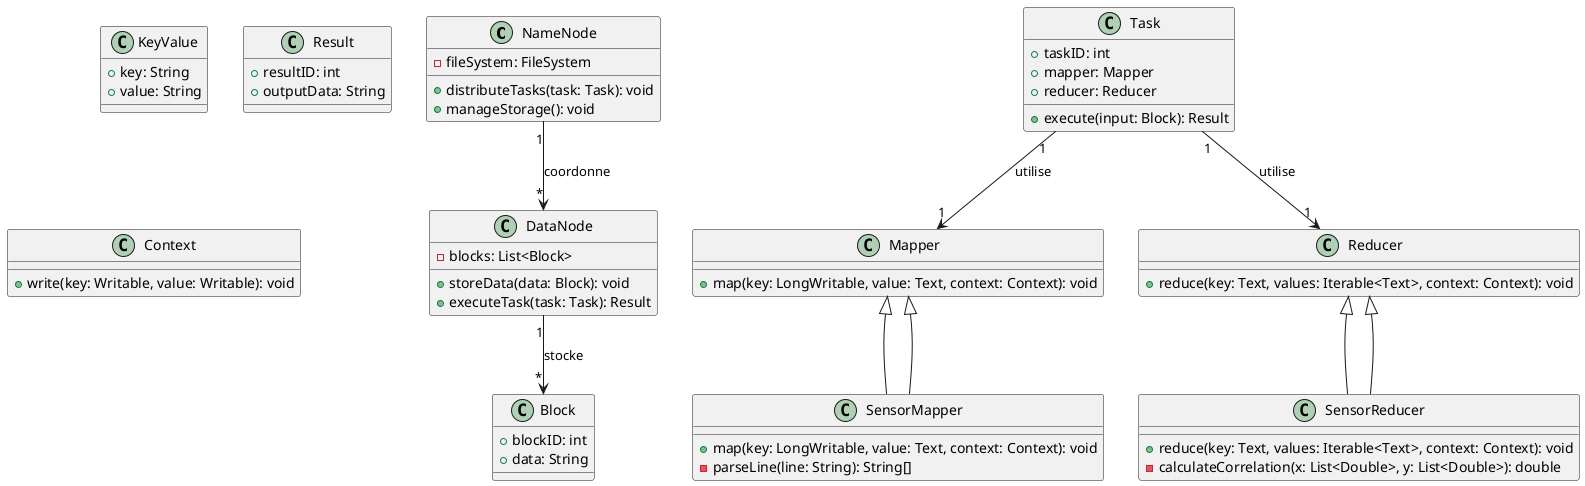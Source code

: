 @startuml class
class NameNode {
    +distributeTasks(task: Task): void
    +manageStorage(): void
    -fileSystem: FileSystem
}

class DataNode {
    +storeData(data: Block): void
    +executeTask(task: Task): Result
    -blocks: List<Block>
}

class Task {
    +taskID: int
    +mapper: Mapper
    +reducer: Reducer
    +execute(input: Block): Result
}

class Mapper {
    +map(key: LongWritable, value: Text, context: Context): void
}

class Reducer {
    +reduce(key: Text, values: Iterable<Text>, context: Context): void
}

class SensorMapper extends Mapper {
    +map(key: LongWritable, value: Text, context: Context): void
    -parseLine(line: String): String[]
}

class SensorReducer extends Reducer {
    +reduce(key: Text, values: Iterable<Text>, context: Context): void
    -calculateCorrelation(x: List<Double>, y: List<Double>): double
}

class KeyValue {
    +key: String
    +value: String
}

class Block {
    +blockID: int
    +data: String
}

class Result {
    +resultID: int
    +outputData: String
}

class Context {
    +write(key: Writable, value: Writable): void
}

NameNode "1" --> "*" DataNode : coordonne
DataNode "1" --> "*" Block : stocke
Task "1" --> "1" Mapper : utilise
Task "1" --> "1" Reducer : utilise
Mapper <|-- SensorMapper
Reducer <|-- SensorReducer
@enduml
